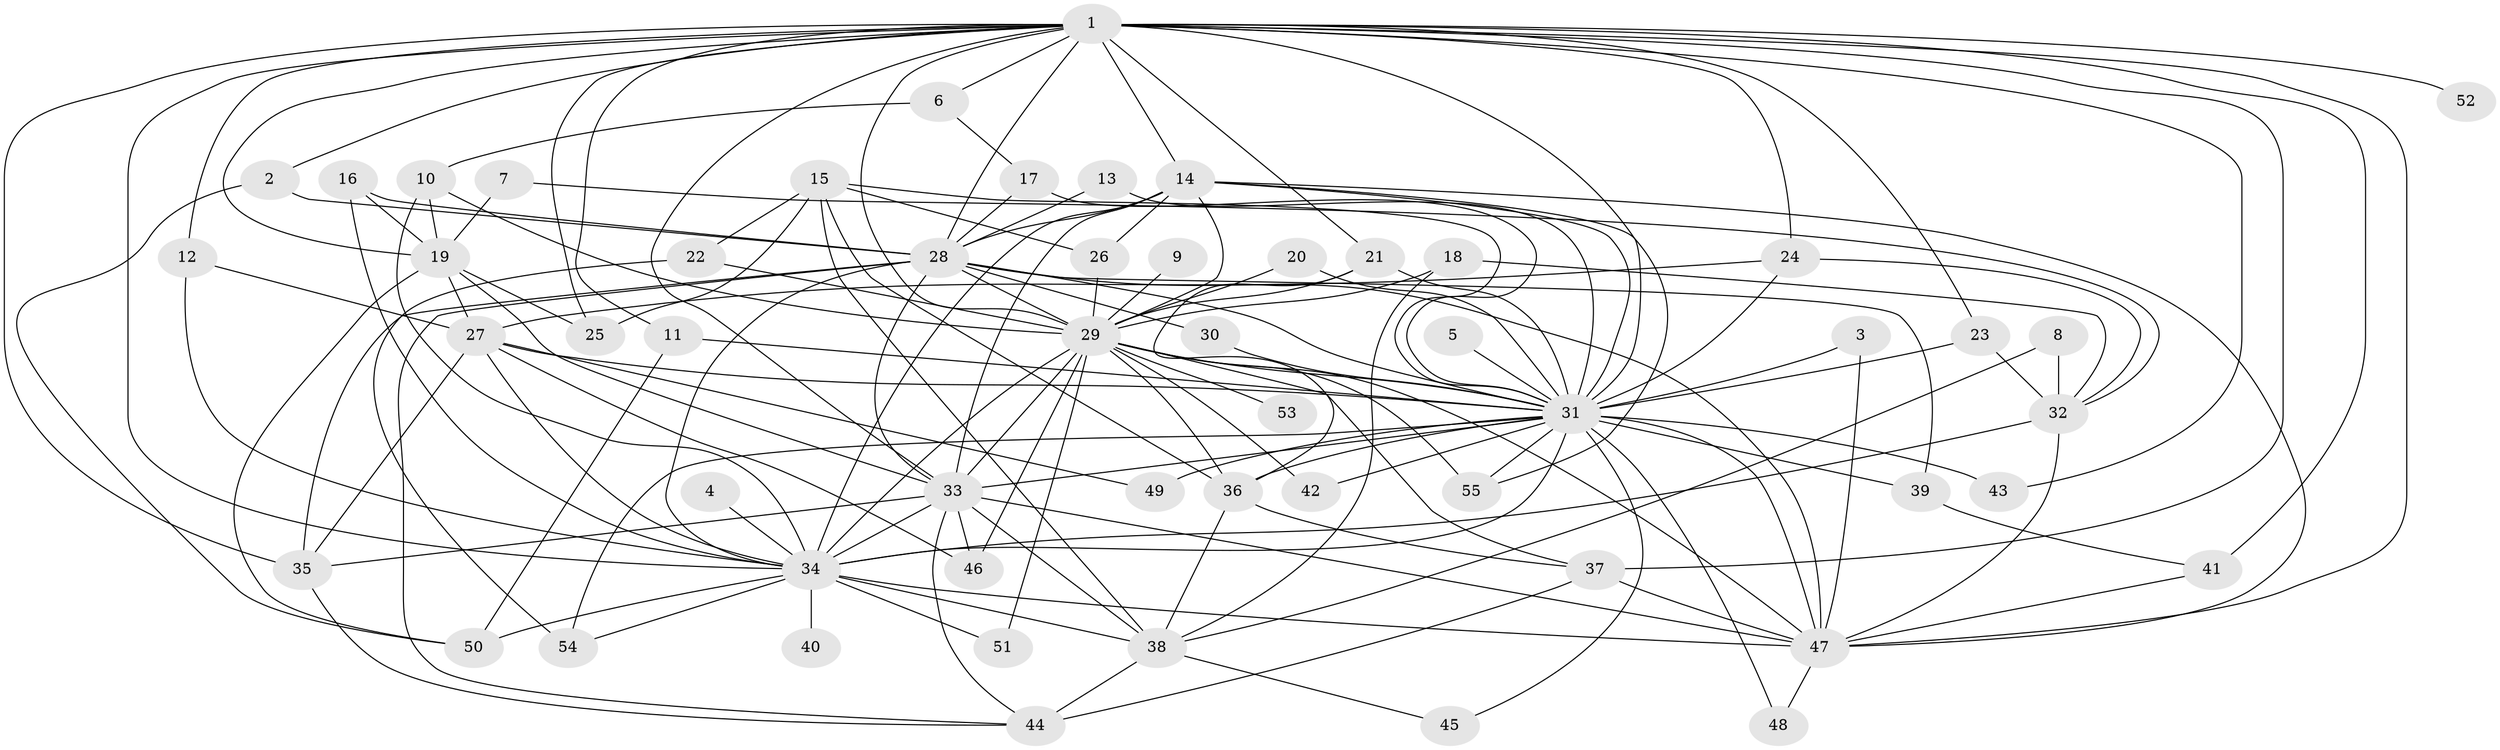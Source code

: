 // original degree distribution, {18: 0.01834862385321101, 22: 0.009174311926605505, 27: 0.009174311926605505, 15: 0.01834862385321101, 21: 0.009174311926605505, 16: 0.009174311926605505, 13: 0.009174311926605505, 36: 0.009174311926605505, 4: 0.10091743119266056, 3: 0.26605504587155965, 8: 0.009174311926605505, 9: 0.009174311926605505, 2: 0.46788990825688076, 7: 0.01834862385321101, 5: 0.027522935779816515, 6: 0.009174311926605505}
// Generated by graph-tools (version 1.1) at 2025/25/03/09/25 03:25:47]
// undirected, 55 vertices, 144 edges
graph export_dot {
graph [start="1"]
  node [color=gray90,style=filled];
  1;
  2;
  3;
  4;
  5;
  6;
  7;
  8;
  9;
  10;
  11;
  12;
  13;
  14;
  15;
  16;
  17;
  18;
  19;
  20;
  21;
  22;
  23;
  24;
  25;
  26;
  27;
  28;
  29;
  30;
  31;
  32;
  33;
  34;
  35;
  36;
  37;
  38;
  39;
  40;
  41;
  42;
  43;
  44;
  45;
  46;
  47;
  48;
  49;
  50;
  51;
  52;
  53;
  54;
  55;
  1 -- 2 [weight=1.0];
  1 -- 6 [weight=1.0];
  1 -- 11 [weight=1.0];
  1 -- 12 [weight=1.0];
  1 -- 14 [weight=4.0];
  1 -- 19 [weight=1.0];
  1 -- 21 [weight=1.0];
  1 -- 23 [weight=1.0];
  1 -- 24 [weight=1.0];
  1 -- 25 [weight=1.0];
  1 -- 28 [weight=2.0];
  1 -- 29 [weight=2.0];
  1 -- 31 [weight=2.0];
  1 -- 33 [weight=2.0];
  1 -- 34 [weight=5.0];
  1 -- 35 [weight=1.0];
  1 -- 37 [weight=1.0];
  1 -- 41 [weight=2.0];
  1 -- 43 [weight=1.0];
  1 -- 47 [weight=3.0];
  1 -- 52 [weight=2.0];
  2 -- 28 [weight=1.0];
  2 -- 50 [weight=1.0];
  3 -- 31 [weight=1.0];
  3 -- 47 [weight=1.0];
  4 -- 34 [weight=1.0];
  5 -- 31 [weight=1.0];
  6 -- 10 [weight=1.0];
  6 -- 17 [weight=1.0];
  7 -- 19 [weight=1.0];
  7 -- 32 [weight=1.0];
  8 -- 32 [weight=1.0];
  8 -- 38 [weight=1.0];
  9 -- 29 [weight=1.0];
  10 -- 19 [weight=1.0];
  10 -- 29 [weight=1.0];
  10 -- 34 [weight=1.0];
  11 -- 31 [weight=1.0];
  11 -- 50 [weight=1.0];
  12 -- 27 [weight=1.0];
  12 -- 34 [weight=1.0];
  13 -- 28 [weight=1.0];
  13 -- 31 [weight=1.0];
  14 -- 26 [weight=1.0];
  14 -- 28 [weight=1.0];
  14 -- 29 [weight=1.0];
  14 -- 31 [weight=1.0];
  14 -- 33 [weight=1.0];
  14 -- 34 [weight=2.0];
  14 -- 47 [weight=1.0];
  14 -- 55 [weight=1.0];
  15 -- 22 [weight=1.0];
  15 -- 25 [weight=1.0];
  15 -- 26 [weight=1.0];
  15 -- 31 [weight=2.0];
  15 -- 36 [weight=1.0];
  15 -- 38 [weight=1.0];
  16 -- 19 [weight=1.0];
  16 -- 28 [weight=2.0];
  16 -- 34 [weight=1.0];
  17 -- 28 [weight=1.0];
  17 -- 31 [weight=1.0];
  18 -- 29 [weight=1.0];
  18 -- 32 [weight=1.0];
  18 -- 38 [weight=1.0];
  19 -- 25 [weight=1.0];
  19 -- 27 [weight=1.0];
  19 -- 33 [weight=1.0];
  19 -- 50 [weight=1.0];
  20 -- 29 [weight=1.0];
  20 -- 31 [weight=1.0];
  21 -- 29 [weight=1.0];
  21 -- 31 [weight=1.0];
  21 -- 36 [weight=1.0];
  22 -- 29 [weight=1.0];
  22 -- 54 [weight=1.0];
  23 -- 31 [weight=1.0];
  23 -- 32 [weight=1.0];
  24 -- 27 [weight=1.0];
  24 -- 31 [weight=1.0];
  24 -- 32 [weight=1.0];
  26 -- 29 [weight=1.0];
  27 -- 31 [weight=1.0];
  27 -- 34 [weight=1.0];
  27 -- 35 [weight=1.0];
  27 -- 46 [weight=1.0];
  27 -- 49 [weight=1.0];
  28 -- 29 [weight=1.0];
  28 -- 30 [weight=2.0];
  28 -- 31 [weight=2.0];
  28 -- 33 [weight=1.0];
  28 -- 34 [weight=2.0];
  28 -- 35 [weight=1.0];
  28 -- 39 [weight=1.0];
  28 -- 44 [weight=1.0];
  28 -- 47 [weight=1.0];
  29 -- 31 [weight=2.0];
  29 -- 33 [weight=1.0];
  29 -- 34 [weight=2.0];
  29 -- 36 [weight=1.0];
  29 -- 37 [weight=1.0];
  29 -- 42 [weight=1.0];
  29 -- 46 [weight=1.0];
  29 -- 47 [weight=1.0];
  29 -- 51 [weight=1.0];
  29 -- 53 [weight=1.0];
  29 -- 55 [weight=1.0];
  30 -- 31 [weight=1.0];
  31 -- 33 [weight=2.0];
  31 -- 34 [weight=2.0];
  31 -- 36 [weight=1.0];
  31 -- 39 [weight=1.0];
  31 -- 42 [weight=2.0];
  31 -- 43 [weight=1.0];
  31 -- 45 [weight=1.0];
  31 -- 47 [weight=1.0];
  31 -- 48 [weight=1.0];
  31 -- 49 [weight=1.0];
  31 -- 54 [weight=1.0];
  31 -- 55 [weight=1.0];
  32 -- 34 [weight=2.0];
  32 -- 47 [weight=1.0];
  33 -- 34 [weight=2.0];
  33 -- 35 [weight=1.0];
  33 -- 38 [weight=2.0];
  33 -- 44 [weight=1.0];
  33 -- 46 [weight=1.0];
  33 -- 47 [weight=1.0];
  34 -- 38 [weight=1.0];
  34 -- 40 [weight=1.0];
  34 -- 47 [weight=2.0];
  34 -- 50 [weight=1.0];
  34 -- 51 [weight=1.0];
  34 -- 54 [weight=1.0];
  35 -- 44 [weight=1.0];
  36 -- 37 [weight=1.0];
  36 -- 38 [weight=2.0];
  37 -- 44 [weight=1.0];
  37 -- 47 [weight=1.0];
  38 -- 44 [weight=2.0];
  38 -- 45 [weight=1.0];
  39 -- 41 [weight=1.0];
  41 -- 47 [weight=1.0];
  47 -- 48 [weight=1.0];
}
